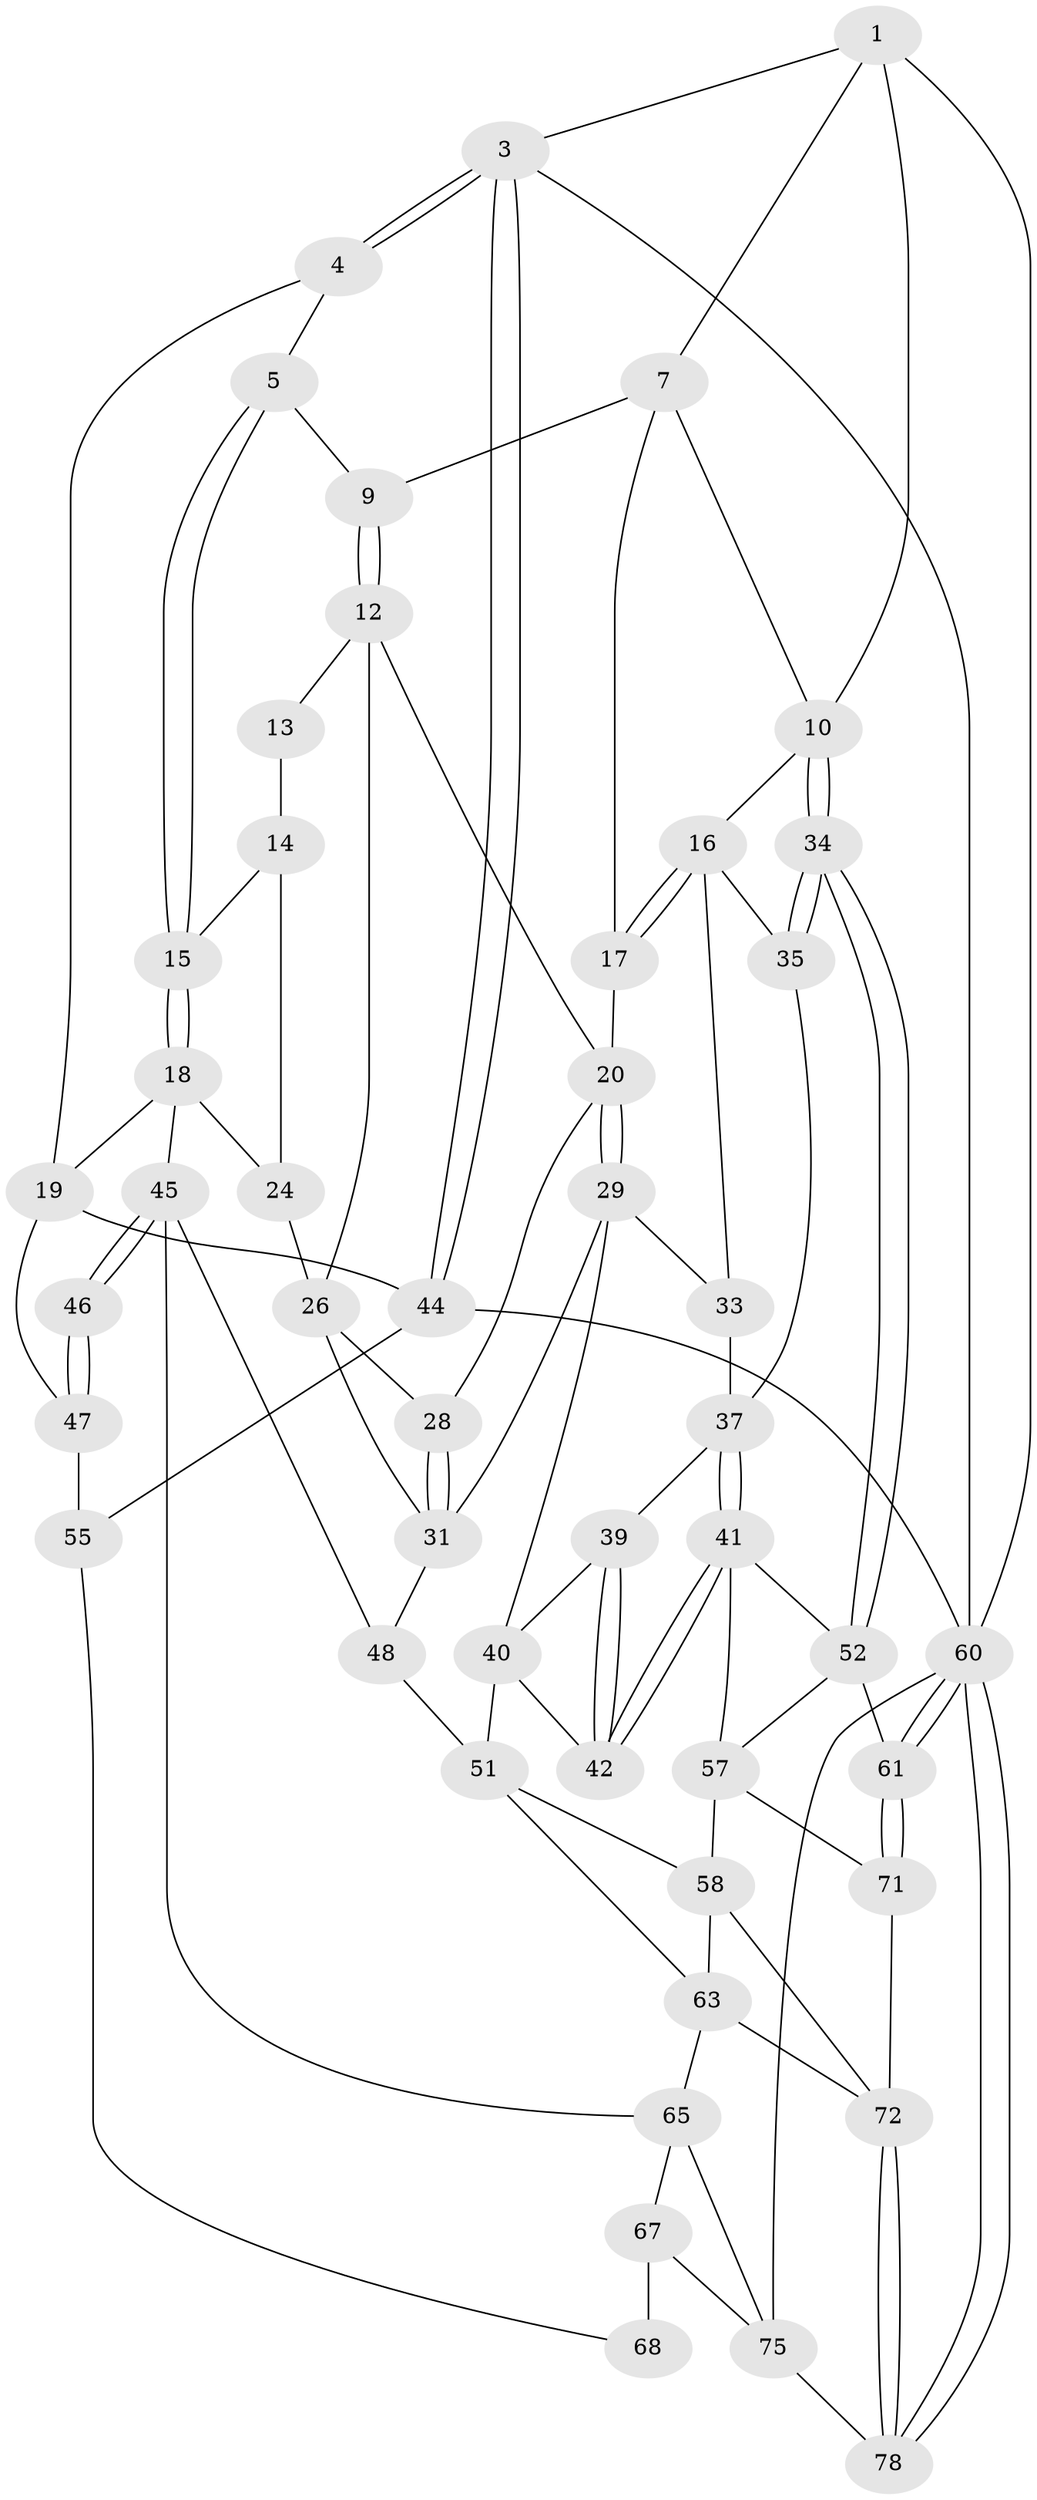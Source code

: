 // Generated by graph-tools (version 1.1) at 2025/52/02/27/25 19:52:39]
// undirected, 49 vertices, 106 edges
graph export_dot {
graph [start="1"]
  node [color=gray90,style=filled];
  1 [pos="+0.8739925211014047+0",super="+2"];
  3 [pos="+0+0"];
  4 [pos="+0+0"];
  5 [pos="+0.35083915901608714+0",super="+6"];
  7 [pos="+0.8442925021803656+0",super="+8"];
  9 [pos="+0.5229504800152728+0"];
  10 [pos="+1+0.13213492619908868",super="+11"];
  12 [pos="+0.52915633872514+0.04236625912388628",super="+22"];
  13 [pos="+0.4439201085876884+0.16697746788836834"];
  14 [pos="+0.3356933428146848+0.06694768223815542",super="+23"];
  15 [pos="+0.30198417176198256+0"];
  16 [pos="+0.9042258247597279+0.16346420345363527",super="+32"];
  17 [pos="+0.7172292807767413+0.17223760970620075"];
  18 [pos="+0.1623040689212622+0.25489286189798555",super="+25"];
  19 [pos="+0.14178496443775354+0.25651922969391466",super="+43"];
  20 [pos="+0.7083053263855866+0.18354628021384034",super="+21"];
  24 [pos="+0.3958216916058698+0.3046483223387365"];
  26 [pos="+0.5182063844668127+0.24520817989926139",super="+27"];
  28 [pos="+0.6109107988529469+0.24700448962643828"];
  29 [pos="+0.7432241934983649+0.2900463582768038",super="+30"];
  31 [pos="+0.6425950279271974+0.35974707362475494",super="+36"];
  33 [pos="+0.8171863699549177+0.28575548529457573"];
  34 [pos="+1+0.40959115263494156"];
  35 [pos="+1+0.415053967613772"];
  37 [pos="+1+0.4216546432998269",super="+38"];
  39 [pos="+0.8242747098675172+0.39318544319014426"];
  40 [pos="+0.6979983574915607+0.3591140356803121",super="+50"];
  41 [pos="+0.8809228237683112+0.5285779309354487",super="+53"];
  42 [pos="+0.8337136623161854+0.5184124589186355"];
  44 [pos="+0+0.357395755802134",super="+56"];
  45 [pos="+0.3016062272512338+0.5779319196921169",super="+49"];
  46 [pos="+0.2752172327652007+0.5734489732526947"];
  47 [pos="+0+0.4089343819122395",super="+54"];
  48 [pos="+0.5517920872287478+0.4870662128499517"];
  51 [pos="+0.6977815765933678+0.579587196374791",super="+59"];
  52 [pos="+1+0.7369778305533062",super="+62"];
  55 [pos="+0.024002814556223964+0.7083093668309204"];
  57 [pos="+0.8654380139481822+0.7148717446019582",super="+70"];
  58 [pos="+0.7619128041030493+0.6959504770278993",super="+69"];
  60 [pos="+1+1",super="+76"];
  61 [pos="+1+1"];
  63 [pos="+0.5482199285647135+0.746181256894143",super="+64"];
  65 [pos="+0.43108685965623167+0.7844775550512302",super="+66"];
  67 [pos="+0.27669839531812485+0.7692536222912904",super="+74"];
  68 [pos="+0.03351762727404206+0.7155092726171695"];
  71 [pos="+0.8748774035853314+0.8534439454543541"];
  72 [pos="+0.7890540028831254+0.9198952670265047",super="+73"];
  75 [pos="+0+1",super="+77"];
  78 [pos="+0.7185330272313531+1"];
  1 -- 7;
  1 -- 10;
  1 -- 3;
  1 -- 60;
  3 -- 4;
  3 -- 4;
  3 -- 44;
  3 -- 44;
  3 -- 60;
  4 -- 5;
  4 -- 19;
  5 -- 15;
  5 -- 15;
  5 -- 9;
  7 -- 9;
  7 -- 17;
  7 -- 10;
  9 -- 12;
  9 -- 12;
  10 -- 34;
  10 -- 34;
  10 -- 16;
  12 -- 13;
  12 -- 26;
  12 -- 20;
  13 -- 14 [weight=2];
  14 -- 15;
  14 -- 24;
  15 -- 18;
  15 -- 18;
  16 -- 17;
  16 -- 17;
  16 -- 33;
  16 -- 35;
  17 -- 20;
  18 -- 19;
  18 -- 24;
  18 -- 45;
  19 -- 44;
  19 -- 47;
  20 -- 29;
  20 -- 29;
  20 -- 28;
  24 -- 26;
  26 -- 28;
  26 -- 31;
  28 -- 31;
  28 -- 31;
  29 -- 33;
  29 -- 40;
  29 -- 31;
  31 -- 48;
  33 -- 37;
  34 -- 35;
  34 -- 35;
  34 -- 52;
  34 -- 52;
  35 -- 37;
  37 -- 41;
  37 -- 41;
  37 -- 39;
  39 -- 40;
  39 -- 42;
  39 -- 42;
  40 -- 42;
  40 -- 51;
  41 -- 42;
  41 -- 42;
  41 -- 52;
  41 -- 57;
  44 -- 55;
  44 -- 60;
  45 -- 46;
  45 -- 46;
  45 -- 48;
  45 -- 65;
  46 -- 47 [weight=2];
  46 -- 47;
  47 -- 55;
  48 -- 51;
  51 -- 58;
  51 -- 63;
  52 -- 61;
  52 -- 57;
  55 -- 68;
  57 -- 58;
  57 -- 71;
  58 -- 72;
  58 -- 63;
  60 -- 61;
  60 -- 61;
  60 -- 78;
  60 -- 78;
  60 -- 75;
  61 -- 71;
  61 -- 71;
  63 -- 72;
  63 -- 65;
  65 -- 75;
  65 -- 67;
  67 -- 68 [weight=2];
  67 -- 75;
  71 -- 72;
  72 -- 78;
  72 -- 78;
  75 -- 78;
}

